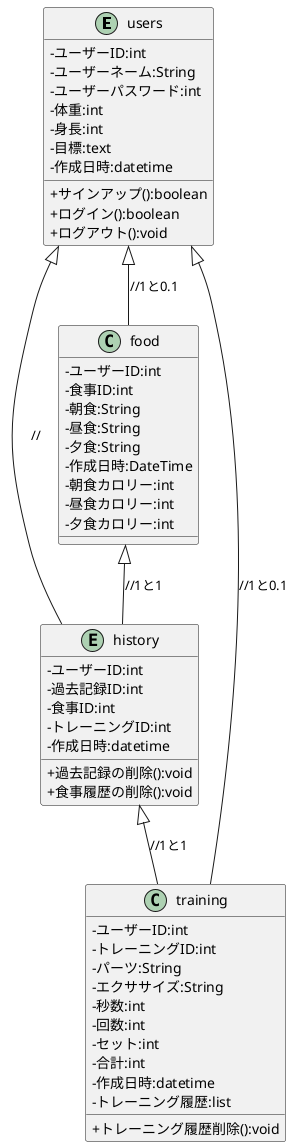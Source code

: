 @startuml
skinparam ClassAttributeIconSize 0
 
entity users {
-ユーザーID:int
-ユーザーネーム:String
-ユーザーパスワード:int
-体重:int
-身長:int
-目標:text
-作成日時:datetime
+サインアップ():boolean
+ログイン():boolean
+ログアウト():void
}
 
entity history {
-ユーザーID:int
-過去記録ID:int
-食事ID:int
-トレーニングID:int
-作成日時:datetime
+過去記録の削除():void
+食事履歴の削除():void
}
 
class food {
-ユーザーID:int
-食事ID:int
-朝食:String
-昼食:String
-夕食:String
-作成日時:DateTime
-朝食カロリー:int
-昼食カロリー:int
-夕食カロリー:int
}
 
 
class training {
-ユーザーID:int
-トレーニングID:int
-パーツ:String
-エクササイズ:String
-秒数:int
-回数:int
-セット:int
-合計:int
-作成日時:datetime
-トレーニング履歴:list
+トレーニング履歴削除():void
 
}
 

 
 
 
users <|-- food ://1と0.1
users <|-- training :  //1と0.1
users <|-- history : //
 
history <|-- training ://1と1
 
food <|--history: //1と1